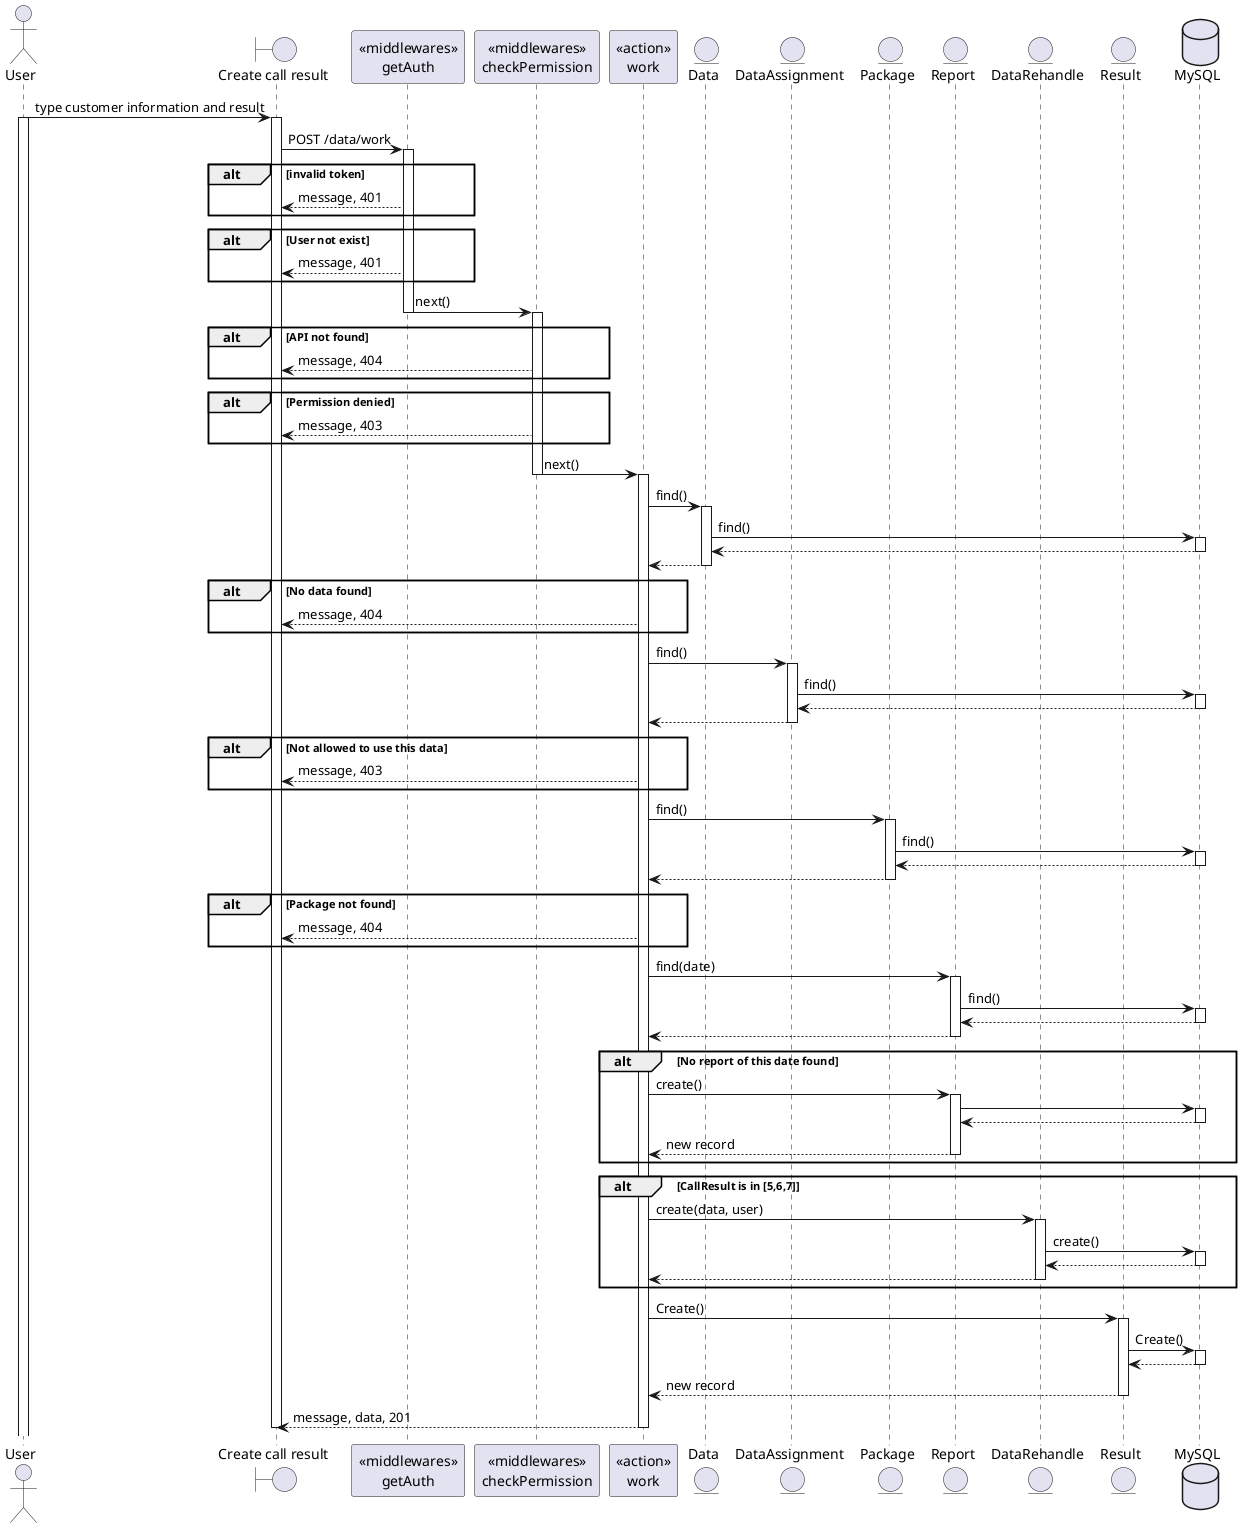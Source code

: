 @startuml
actor User
boundary "Create call result" as Client
participant "<<middlewares>>\ngetAuth" as mid1
participant "<<middlewares>>\ncheckPermission" as mid2
participant "<<action>>\nwork" as Controller
entity "Data" as Model1
entity "DataAssignment" as Model2
entity "Package" as Model3
entity "Report" as Model4
entity "DataRehandle" as Model5
entity "Result" as Model6
database "MySQL" as DB

User -> Client: type customer information and result
activate User
activate Client
Client -> mid1: POST /data/work
activate mid1
alt invalid token 
mid1 --> Client: message, 401
end
alt User not exist
mid1 --> Client: message, 401
end
mid1 -> mid2: next()
deactivate mid1
activate mid2
alt API not found
mid2 --> Client: message, 404
end
alt Permission denied
mid2 --> Client: message, 403
end
mid2 -> Controller: next()
deactivate mid2
activate Controller
Controller -> Model1: find()
activate Model1
Model1 -> DB: find()
activate DB
DB --> Model1
deactivate DB
Model1 --> Controller
deactivate Model1
alt No data found
Controller --> Client: message, 404
end
Controller -> Model2: find()
activate Model2
Model2 -> DB: find()
activate DB
DB --> Model2
deactivate DB
Model2 --> Controller
deactivate Model2
alt Not allowed to use this data
Controller --> Client: message, 403
end
Controller -> Model3: find()
activate Model3
Model3 -> DB: find()
activate DB
DB --> Model3
deactivate DB
Model3 --> Controller
deactivate Model3
alt Package not found
Controller --> Client: message, 404
end
Controller -> Model4: find(date)
activate Model4
Model4 -> DB: find()
activate DB
DB --> Model4
deactivate DB
Model4 --> Controller
deactivate Model4
alt No report of this date found
    Controller -> Model4: create()
    activate Model4
    Model4 -> DB
    activate DB
    DB --> Model4
    deactivate DB
    Model4 --> Controller: new record
    deactivate Model4
end
alt CallResult is in [5,6,7]
    Controller -> Model5: create(data, user)
    activate Model5
    Model5 -> DB: create()
    activate DB
    DB --> Model5
    deactivate DB
    Model5 --> Controller
    deactivate Model5
end
Controller -> Model6: Create()
activate Model6
Model6 -> DB: Create()
activate DB
DB --> Model6
deactivate DB
Model6 --> Controller: new record
deactivate Model6
Controller --> Client: message, data, 201
deactivate Controller







deactivate Client

@enduml
